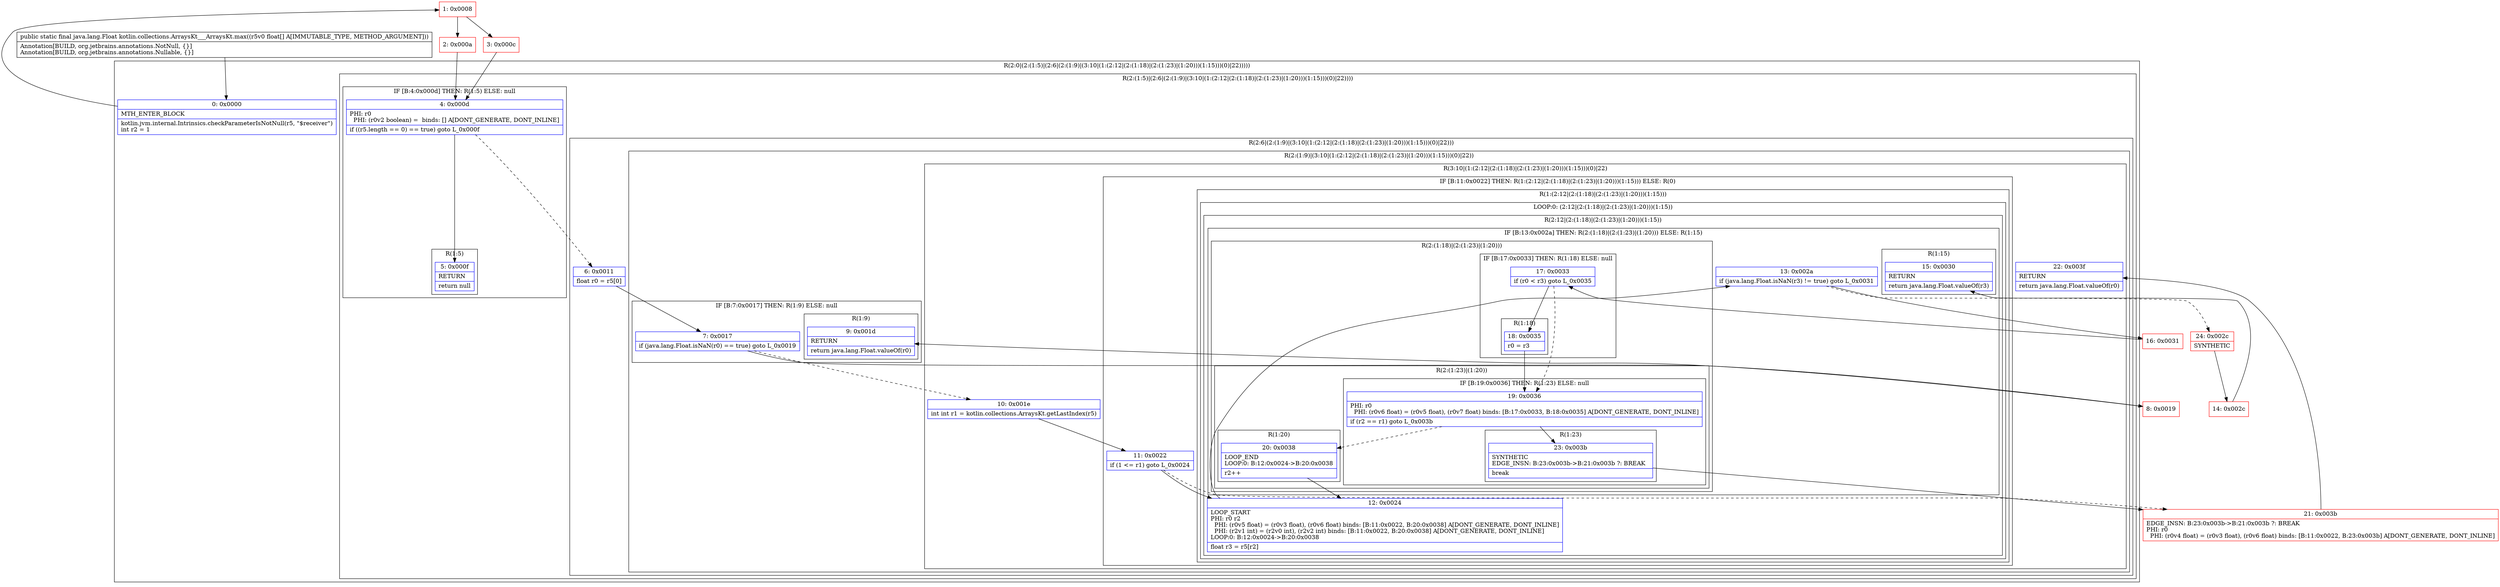 digraph "CFG forkotlin.collections.ArraysKt___ArraysKt.max([F)Ljava\/lang\/Float;" {
subgraph cluster_Region_332089702 {
label = "R(2:0|(2:(1:5)|(2:6|(2:(1:9)|(3:10|(1:(2:12|(2:(1:18)|(2:(1:23)|(1:20)))(1:15)))(0)|22)))))";
node [shape=record,color=blue];
Node_0 [shape=record,label="{0\:\ 0x0000|MTH_ENTER_BLOCK\l|kotlin.jvm.internal.Intrinsics.checkParameterIsNotNull(r5, \"$receiver\")\lint r2 = 1\l}"];
subgraph cluster_Region_952948746 {
label = "R(2:(1:5)|(2:6|(2:(1:9)|(3:10|(1:(2:12|(2:(1:18)|(2:(1:23)|(1:20)))(1:15)))(0)|22))))";
node [shape=record,color=blue];
subgraph cluster_IfRegion_1593322029 {
label = "IF [B:4:0x000d] THEN: R(1:5) ELSE: null";
node [shape=record,color=blue];
Node_4 [shape=record,label="{4\:\ 0x000d|PHI: r0 \l  PHI: (r0v2 boolean) =  binds: [] A[DONT_GENERATE, DONT_INLINE]\l|if ((r5.length == 0) == true) goto L_0x000f\l}"];
subgraph cluster_Region_212343793 {
label = "R(1:5)";
node [shape=record,color=blue];
Node_5 [shape=record,label="{5\:\ 0x000f|RETURN\l|return null\l}"];
}
}
subgraph cluster_Region_1874620375 {
label = "R(2:6|(2:(1:9)|(3:10|(1:(2:12|(2:(1:18)|(2:(1:23)|(1:20)))(1:15)))(0)|22)))";
node [shape=record,color=blue];
Node_6 [shape=record,label="{6\:\ 0x0011|float r0 = r5[0]\l}"];
subgraph cluster_Region_996867693 {
label = "R(2:(1:9)|(3:10|(1:(2:12|(2:(1:18)|(2:(1:23)|(1:20)))(1:15)))(0)|22))";
node [shape=record,color=blue];
subgraph cluster_IfRegion_766906026 {
label = "IF [B:7:0x0017] THEN: R(1:9) ELSE: null";
node [shape=record,color=blue];
Node_7 [shape=record,label="{7\:\ 0x0017|if (java.lang.Float.isNaN(r0) == true) goto L_0x0019\l}"];
subgraph cluster_Region_668552376 {
label = "R(1:9)";
node [shape=record,color=blue];
Node_9 [shape=record,label="{9\:\ 0x001d|RETURN\l|return java.lang.Float.valueOf(r0)\l}"];
}
}
subgraph cluster_Region_731336003 {
label = "R(3:10|(1:(2:12|(2:(1:18)|(2:(1:23)|(1:20)))(1:15)))(0)|22)";
node [shape=record,color=blue];
Node_10 [shape=record,label="{10\:\ 0x001e|int int r1 = kotlin.collections.ArraysKt.getLastIndex(r5)\l}"];
subgraph cluster_IfRegion_1678351134 {
label = "IF [B:11:0x0022] THEN: R(1:(2:12|(2:(1:18)|(2:(1:23)|(1:20)))(1:15))) ELSE: R(0)";
node [shape=record,color=blue];
Node_11 [shape=record,label="{11\:\ 0x0022|if (1 \<= r1) goto L_0x0024\l}"];
subgraph cluster_Region_1706589570 {
label = "R(1:(2:12|(2:(1:18)|(2:(1:23)|(1:20)))(1:15)))";
node [shape=record,color=blue];
subgraph cluster_LoopRegion_2056161882 {
label = "LOOP:0: (2:12|(2:(1:18)|(2:(1:23)|(1:20)))(1:15))";
node [shape=record,color=blue];
subgraph cluster_Region_2088745209 {
label = "R(2:12|(2:(1:18)|(2:(1:23)|(1:20)))(1:15))";
node [shape=record,color=blue];
Node_12 [shape=record,label="{12\:\ 0x0024|LOOP_START\lPHI: r0 r2 \l  PHI: (r0v5 float) = (r0v3 float), (r0v6 float) binds: [B:11:0x0022, B:20:0x0038] A[DONT_GENERATE, DONT_INLINE]\l  PHI: (r2v1 int) = (r2v0 int), (r2v2 int) binds: [B:11:0x0022, B:20:0x0038] A[DONT_GENERATE, DONT_INLINE]\lLOOP:0: B:12:0x0024\-\>B:20:0x0038\l|float r3 = r5[r2]\l}"];
subgraph cluster_IfRegion_165193643 {
label = "IF [B:13:0x002a] THEN: R(2:(1:18)|(2:(1:23)|(1:20))) ELSE: R(1:15)";
node [shape=record,color=blue];
Node_13 [shape=record,label="{13\:\ 0x002a|if (java.lang.Float.isNaN(r3) != true) goto L_0x0031\l}"];
subgraph cluster_Region_909468009 {
label = "R(2:(1:18)|(2:(1:23)|(1:20)))";
node [shape=record,color=blue];
subgraph cluster_IfRegion_2035751360 {
label = "IF [B:17:0x0033] THEN: R(1:18) ELSE: null";
node [shape=record,color=blue];
Node_17 [shape=record,label="{17\:\ 0x0033|if (r0 \< r3) goto L_0x0035\l}"];
subgraph cluster_Region_747623346 {
label = "R(1:18)";
node [shape=record,color=blue];
Node_18 [shape=record,label="{18\:\ 0x0035|r0 = r3\l}"];
}
}
subgraph cluster_Region_1522563156 {
label = "R(2:(1:23)|(1:20))";
node [shape=record,color=blue];
subgraph cluster_IfRegion_645239302 {
label = "IF [B:19:0x0036] THEN: R(1:23) ELSE: null";
node [shape=record,color=blue];
Node_19 [shape=record,label="{19\:\ 0x0036|PHI: r0 \l  PHI: (r0v6 float) = (r0v5 float), (r0v7 float) binds: [B:17:0x0033, B:18:0x0035] A[DONT_GENERATE, DONT_INLINE]\l|if (r2 == r1) goto L_0x003b\l}"];
subgraph cluster_Region_2092063459 {
label = "R(1:23)";
node [shape=record,color=blue];
Node_23 [shape=record,label="{23\:\ 0x003b|SYNTHETIC\lEDGE_INSN: B:23:0x003b\-\>B:21:0x003b ?: BREAK  \l|break\l}"];
}
}
subgraph cluster_Region_893311443 {
label = "R(1:20)";
node [shape=record,color=blue];
Node_20 [shape=record,label="{20\:\ 0x0038|LOOP_END\lLOOP:0: B:12:0x0024\-\>B:20:0x0038\l|r2++\l}"];
}
}
}
subgraph cluster_Region_414453382 {
label = "R(1:15)";
node [shape=record,color=blue];
Node_15 [shape=record,label="{15\:\ 0x0030|RETURN\l|return java.lang.Float.valueOf(r3)\l}"];
}
}
}
}
}
subgraph cluster_Region_1918944117 {
label = "R(0)";
node [shape=record,color=blue];
}
}
Node_22 [shape=record,label="{22\:\ 0x003f|RETURN\l|return java.lang.Float.valueOf(r0)\l}"];
}
}
}
}
}
Node_1 [shape=record,color=red,label="{1\:\ 0x0008}"];
Node_2 [shape=record,color=red,label="{2\:\ 0x000a}"];
Node_3 [shape=record,color=red,label="{3\:\ 0x000c}"];
Node_8 [shape=record,color=red,label="{8\:\ 0x0019}"];
Node_14 [shape=record,color=red,label="{14\:\ 0x002c}"];
Node_16 [shape=record,color=red,label="{16\:\ 0x0031}"];
Node_21 [shape=record,color=red,label="{21\:\ 0x003b|EDGE_INSN: B:23:0x003b\-\>B:21:0x003b ?: BREAK  \lPHI: r0 \l  PHI: (r0v4 float) = (r0v3 float), (r0v6 float) binds: [B:11:0x0022, B:23:0x003b] A[DONT_GENERATE, DONT_INLINE]\l}"];
Node_24 [shape=record,color=red,label="{24\:\ 0x002c|SYNTHETIC\l}"];
MethodNode[shape=record,label="{public static final java.lang.Float kotlin.collections.ArraysKt___ArraysKt.max((r5v0 float[] A[IMMUTABLE_TYPE, METHOD_ARGUMENT]))  | Annotation[BUILD, org.jetbrains.annotations.NotNull, \{\}]\lAnnotation[BUILD, org.jetbrains.annotations.Nullable, \{\}]\l}"];
MethodNode -> Node_0;
Node_0 -> Node_1;
Node_4 -> Node_5;
Node_4 -> Node_6[style=dashed];
Node_6 -> Node_7;
Node_7 -> Node_8;
Node_7 -> Node_10[style=dashed];
Node_10 -> Node_11;
Node_11 -> Node_12;
Node_11 -> Node_21[style=dashed];
Node_12 -> Node_13;
Node_13 -> Node_16;
Node_13 -> Node_24[style=dashed];
Node_17 -> Node_18;
Node_17 -> Node_19[style=dashed];
Node_18 -> Node_19;
Node_19 -> Node_20[style=dashed];
Node_19 -> Node_23;
Node_23 -> Node_21;
Node_20 -> Node_12;
Node_1 -> Node_2;
Node_1 -> Node_3;
Node_2 -> Node_4;
Node_3 -> Node_4;
Node_8 -> Node_9;
Node_14 -> Node_15;
Node_16 -> Node_17;
Node_21 -> Node_22;
Node_24 -> Node_14;
}

